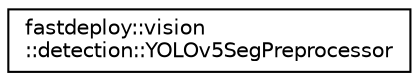 digraph "Graphical Class Hierarchy"
{
  edge [fontname="Helvetica",fontsize="10",labelfontname="Helvetica",labelfontsize="10"];
  node [fontname="Helvetica",fontsize="10",shape=record];
  rankdir="LR";
  Node1 [label="fastdeploy::vision\l::detection::YOLOv5SegPreprocessor",height=0.2,width=0.4,color="black", fillcolor="white", style="filled",URL="$classfastdeploy_1_1vision_1_1detection_1_1YOLOv5SegPreprocessor.html",tooltip="Preprocessor object for YOLOv5Seg serials model. "];
}
